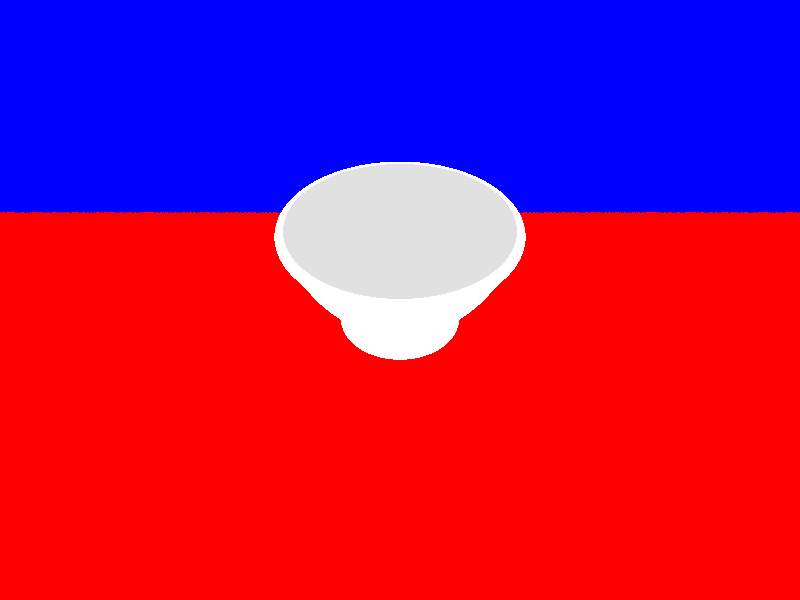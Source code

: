 
#include "colors.inc"
#include "woods.inc"
/*------------------------------------------------------------------------*/
camera {
    //location <0, 50, 0> //Cenital centrada
    //location <0, 40, -20> //Frontal picada 40
    location <0, 20, -20> //Frontal picada 20
    //location <0, 10, -50> //Frontal picada 10
    //location <0, 5, -30> //Frontal picada 5
    //location <0, 3, -20> //Frontal picada 3
    //location <0, 0, -20> //Frontal normal
    
    look_at <0, 2, 0>
}
/*------------------------------------------------------------------------*/
light_source {
    <0, 2, -10>
    color rgb <1, 1, 1>
}  
light_source {
    <0, 20, 0>
    color rgb <1, 1, 1>
  }
/*------------------------------------------------------------------------*/
//Mesa (suelo)
plane{
    <0,1,0>,0 //Vector normal, distancia
    texture{
        pigment{color Red}
    }
} 
//Fondo
plane{
    <0,0,-1>,-10
    pigment{color Blue}
}  

/*
------------------------------------------Rotando una forma    
*/  
#declare Cuenco = object{ 
    difference{
        merge{
            sor{ // Cuenco
                8,       
                <3,0>
                <2.7,1>
                <2.5,2.5>
                <3.5,3.3>
                <4,4>
                <4.5,5>
                <5,6.01>
                <6,7>
                pigment{color White}
            } 
            torus{
                4.75,0.25
                translate <0,6,0>
                pigment {color White}
            }
        }
        sphere { // Hueco del cuenco    
            <0,7,0>,    4.7       
            pigment {color Grey}
        }                       
    }
 } 
 
 object{Cuenco}